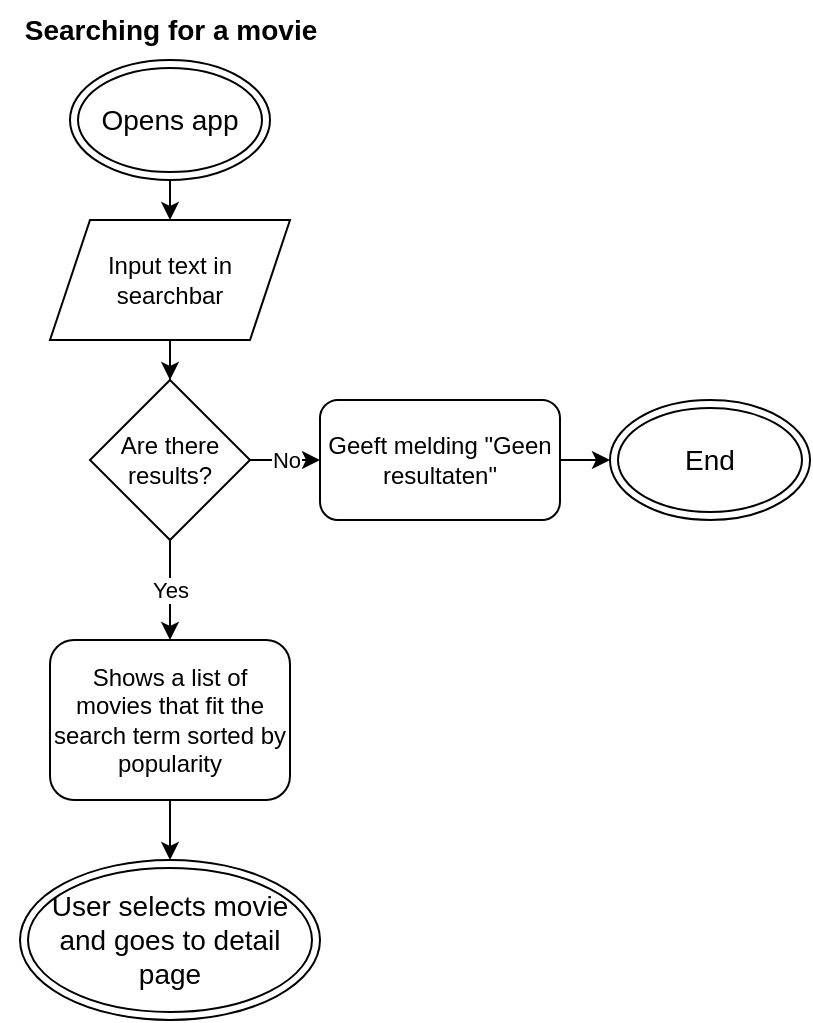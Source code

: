 <mxfile version="20.8.10" type="device"><diagram name="Page-1" id="52a04d89-c75d-2922-d76d-85b35f80e030"><mxGraphModel dx="1098" dy="772" grid="1" gridSize="10" guides="1" tooltips="1" connect="1" arrows="1" fold="1" page="1" pageScale="1" pageWidth="1100" pageHeight="850" background="none" math="0" shadow="0"><root><mxCell id="0"/><mxCell id="1" parent="0"/><mxCell id="g4XVrZt88uZb2NDp6bTv-7" value="" style="edgeStyle=orthogonalEdgeStyle;rounded=0;orthogonalLoop=1;jettySize=auto;html=1;" edge="1" parent="1" source="g4XVrZt88uZb2NDp6bTv-4" target="g4XVrZt88uZb2NDp6bTv-6"><mxGeometry relative="1" as="geometry"/></mxCell><mxCell id="g4XVrZt88uZb2NDp6bTv-4" value="Input text in searchbar" style="shape=parallelogram;perimeter=parallelogramPerimeter;whiteSpace=wrap;html=1;fixedSize=1;" vertex="1" parent="1"><mxGeometry x="410" y="240" width="120" height="60" as="geometry"/></mxCell><mxCell id="g4XVrZt88uZb2NDp6bTv-9" value="No" style="edgeStyle=orthogonalEdgeStyle;rounded=0;orthogonalLoop=1;jettySize=auto;html=1;" edge="1" parent="1" source="g4XVrZt88uZb2NDp6bTv-6" target="g4XVrZt88uZb2NDp6bTv-8"><mxGeometry relative="1" as="geometry"/></mxCell><mxCell id="g4XVrZt88uZb2NDp6bTv-11" value="Yes" style="edgeStyle=orthogonalEdgeStyle;rounded=0;orthogonalLoop=1;jettySize=auto;html=1;" edge="1" parent="1" source="g4XVrZt88uZb2NDp6bTv-6" target="g4XVrZt88uZb2NDp6bTv-10"><mxGeometry relative="1" as="geometry"/></mxCell><mxCell id="g4XVrZt88uZb2NDp6bTv-6" value="Are there results?" style="rhombus;whiteSpace=wrap;html=1;" vertex="1" parent="1"><mxGeometry x="430" y="320" width="80" height="80" as="geometry"/></mxCell><mxCell id="g4XVrZt88uZb2NDp6bTv-23" value="" style="edgeStyle=orthogonalEdgeStyle;rounded=0;orthogonalLoop=1;jettySize=auto;html=1;fontSize=14;" edge="1" parent="1" source="g4XVrZt88uZb2NDp6bTv-8"><mxGeometry relative="1" as="geometry"><mxPoint x="690" y="360" as="targetPoint"/></mxGeometry></mxCell><mxCell id="g4XVrZt88uZb2NDp6bTv-8" value="Geeft melding &quot;Geen resultaten&quot;" style="rounded=1;whiteSpace=wrap;html=1;" vertex="1" parent="1"><mxGeometry x="545" y="330" width="120" height="60" as="geometry"/></mxCell><mxCell id="g4XVrZt88uZb2NDp6bTv-29" value="" style="edgeStyle=orthogonalEdgeStyle;rounded=0;orthogonalLoop=1;jettySize=auto;html=1;fontSize=14;" edge="1" parent="1" source="g4XVrZt88uZb2NDp6bTv-10" target="g4XVrZt88uZb2NDp6bTv-28"><mxGeometry relative="1" as="geometry"/></mxCell><mxCell id="g4XVrZt88uZb2NDp6bTv-10" value="Shows a list of movies that fit the search term sorted by popularity" style="rounded=1;whiteSpace=wrap;html=1;" vertex="1" parent="1"><mxGeometry x="410" y="450" width="120" height="80" as="geometry"/></mxCell><mxCell id="g4XVrZt88uZb2NDp6bTv-12" value="&lt;b&gt;&lt;font style=&quot;font-size: 14px;&quot;&gt;Searching for a movie&lt;/font&gt;&lt;/b&gt;" style="text;html=1;align=center;verticalAlign=middle;resizable=0;points=[];autosize=1;strokeColor=none;fillColor=none;" vertex="1" parent="1"><mxGeometry x="385" y="130" width="170" height="30" as="geometry"/></mxCell><mxCell id="g4XVrZt88uZb2NDp6bTv-19" style="edgeStyle=orthogonalEdgeStyle;rounded=0;orthogonalLoop=1;jettySize=auto;html=1;entryX=0.5;entryY=0;entryDx=0;entryDy=0;fontSize=14;" edge="1" parent="1" target="g4XVrZt88uZb2NDp6bTv-4"><mxGeometry relative="1" as="geometry"><mxPoint x="470" y="220" as="sourcePoint"/></mxGeometry></mxCell><mxCell id="g4XVrZt88uZb2NDp6bTv-28" value="User selects movie and goes to detail page" style="ellipse;shape=doubleEllipse;whiteSpace=wrap;html=1;fontSize=14;" vertex="1" parent="1"><mxGeometry x="395" y="560" width="150" height="80" as="geometry"/></mxCell><mxCell id="g4XVrZt88uZb2NDp6bTv-31" value="Opens app" style="ellipse;shape=doubleEllipse;whiteSpace=wrap;html=1;fontSize=14;" vertex="1" parent="1"><mxGeometry x="420" y="160" width="100" height="60" as="geometry"/></mxCell><mxCell id="g4XVrZt88uZb2NDp6bTv-32" value="End" style="ellipse;shape=doubleEllipse;whiteSpace=wrap;html=1;fontSize=14;" vertex="1" parent="1"><mxGeometry x="690" y="330" width="100" height="60" as="geometry"/></mxCell></root></mxGraphModel></diagram></mxfile>